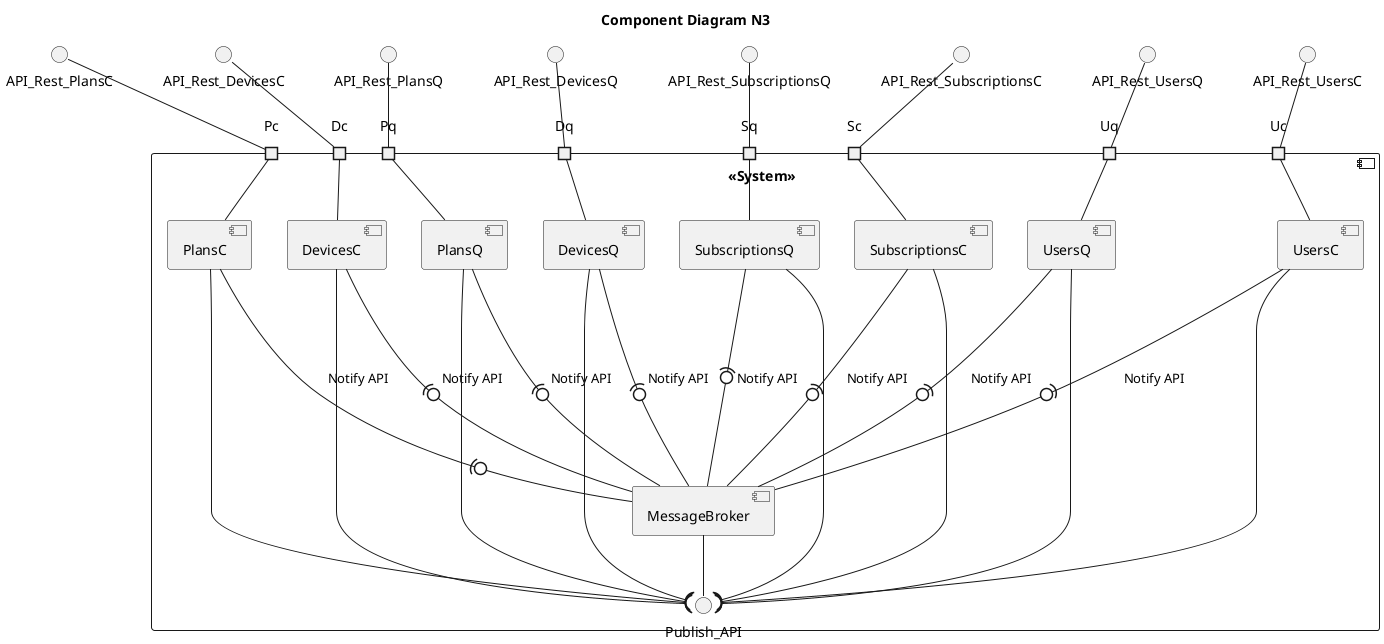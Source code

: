 @startuml
title "Component Diagram N3"

component "<< System >>  " {
  [PlansQ]
  Port "Pq"

  [PlansC]
  Port "Pc"

  [SubscriptionsQ]
  Port "Sq"

  [SubscriptionsC]
  Port "Sc"

  [DevicesQ]
  Port "Dq"

  [DevicesC]
  Port "Dc"

  [UsersQ]
  Port "Uq"

  [UsersC]
  Port "Uc"


 [MessageBroker] -- Publish_API


}


API_Rest_PlansQ -- "Pq"
"Pq" -- [PlansQ]
API_Rest_PlansC -- "Pc"
"Pc" -- [PlansC]

API_Rest_DevicesQ -- "Dq"
"Dq" -- [DevicesQ]
API_Rest_DevicesC -- "Dc"
"Dc" -- [DevicesC]

API_Rest_SubscriptionsQ -- "Sq"
"Sq" -- [SubscriptionsQ]
API_Rest_SubscriptionsC -- "Sc"
"Sc" -- [SubscriptionsC]

API_Rest_UsersQ -- "Uq"
"Uq" -- [UsersQ]
API_Rest_UsersC -- "Uc"
"Uc" -- [UsersC]

[PlansQ] --(0-- [MessageBroker] : Notify API
[PlansC] --(0-- [MessageBroker] : Notify API
[SubscriptionsQ] --(0-- [MessageBroker] : Notify API
[SubscriptionsC] --(0-- [MessageBroker] : Notify API
[DevicesQ] --(0-- [MessageBroker] : Notify API
[DevicesC] --(0-- [MessageBroker] : Notify API
[UsersQ] --(0-- [MessageBroker] : Notify API
[UsersC] --(0-- [MessageBroker] : Notify API



[PlansQ] -( Publish_API
[PlansC] -( Publish_API
[SubscriptionsQ] -( Publish_API
[SubscriptionsC] -( Publish_API
[DevicesQ] -( Publish_API
[DevicesC] -( Publish_API
[UsersQ] -( Publish_API
[UsersC] -( Publish_API

@enduml
